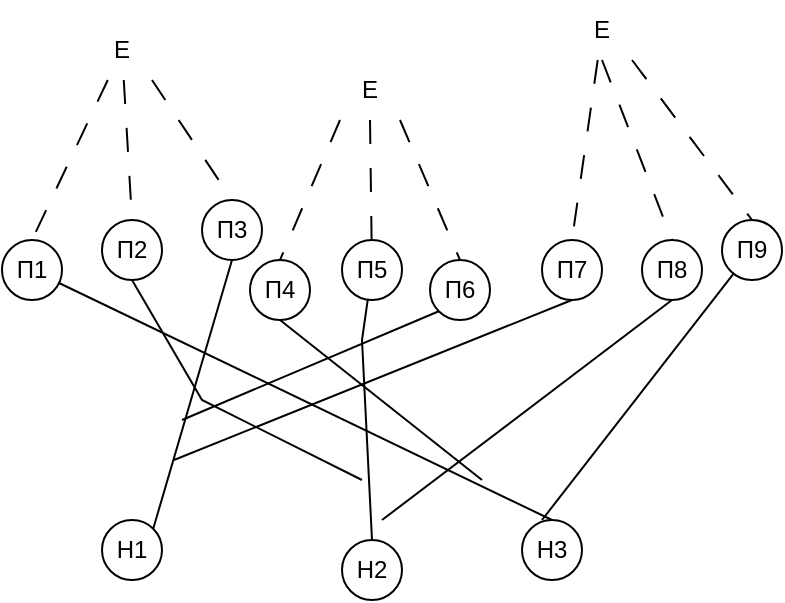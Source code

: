 <mxfile version="22.0.8" type="device">
  <diagram name="Сторінка-1" id="7-zkndZKmsgm1rT5ontS">
    <mxGraphModel dx="743" dy="425" grid="1" gridSize="10" guides="1" tooltips="1" connect="1" arrows="1" fold="1" page="1" pageScale="1" pageWidth="827" pageHeight="1169" math="0" shadow="0">
      <root>
        <mxCell id="0" />
        <mxCell id="1" parent="0" />
        <mxCell id="Pr53PB6UrvoUQkxMurR7-13" style="rounded=0;orthogonalLoop=1;jettySize=auto;html=1;entryX=0.5;entryY=0;entryDx=0;entryDy=0;dashed=1;dashPattern=12 12;endArrow=none;endFill=0;" edge="1" parent="1" source="Pr53PB6UrvoUQkxMurR7-1" target="Pr53PB6UrvoUQkxMurR7-4">
          <mxGeometry relative="1" as="geometry" />
        </mxCell>
        <mxCell id="Pr53PB6UrvoUQkxMurR7-14" style="rounded=0;orthogonalLoop=1;jettySize=auto;html=1;entryX=0.5;entryY=0;entryDx=0;entryDy=0;endArrow=none;endFill=0;dashed=1;dashPattern=12 12;" edge="1" parent="1" source="Pr53PB6UrvoUQkxMurR7-1" target="Pr53PB6UrvoUQkxMurR7-5">
          <mxGeometry relative="1" as="geometry" />
        </mxCell>
        <mxCell id="Pr53PB6UrvoUQkxMurR7-1" value="Е" style="text;html=1;strokeColor=none;fillColor=none;align=center;verticalAlign=middle;whiteSpace=wrap;rounded=0;dashed=1;" vertex="1" parent="1">
          <mxGeometry x="260" y="170" width="60" height="30" as="geometry" />
        </mxCell>
        <mxCell id="Pr53PB6UrvoUQkxMurR7-2" value="Е" style="text;html=1;strokeColor=none;fillColor=none;align=center;verticalAlign=middle;whiteSpace=wrap;rounded=0;" vertex="1" parent="1">
          <mxGeometry x="384" y="190" width="60" height="30" as="geometry" />
        </mxCell>
        <mxCell id="Pr53PB6UrvoUQkxMurR7-3" value="Е" style="text;html=1;strokeColor=none;fillColor=none;align=center;verticalAlign=middle;whiteSpace=wrap;rounded=0;" vertex="1" parent="1">
          <mxGeometry x="500" y="160" width="60" height="30" as="geometry" />
        </mxCell>
        <mxCell id="Pr53PB6UrvoUQkxMurR7-28" style="rounded=0;orthogonalLoop=1;jettySize=auto;html=1;endArrow=none;endFill=0;exitX=0.5;exitY=1;exitDx=0;exitDy=0;entryX=1;entryY=0;entryDx=0;entryDy=0;" edge="1" parent="1" source="Pr53PB6UrvoUQkxMurR7-6" target="Pr53PB6UrvoUQkxMurR7-23">
          <mxGeometry relative="1" as="geometry">
            <mxPoint x="310" y="380" as="targetPoint" />
          </mxGeometry>
        </mxCell>
        <mxCell id="Pr53PB6UrvoUQkxMurR7-38" style="rounded=0;orthogonalLoop=1;jettySize=auto;html=1;entryX=0.5;entryY=0;entryDx=0;entryDy=0;endArrow=none;endFill=0;" edge="1" parent="1" source="Pr53PB6UrvoUQkxMurR7-4" target="Pr53PB6UrvoUQkxMurR7-27">
          <mxGeometry relative="1" as="geometry" />
        </mxCell>
        <mxCell id="Pr53PB6UrvoUQkxMurR7-4" value="П1" style="ellipse;whiteSpace=wrap;html=1;aspect=fixed;" vertex="1" parent="1">
          <mxGeometry x="230" y="280" width="30" height="30" as="geometry" />
        </mxCell>
        <mxCell id="Pr53PB6UrvoUQkxMurR7-36" style="rounded=0;orthogonalLoop=1;jettySize=auto;html=1;endArrow=none;endFill=0;" edge="1" parent="1">
          <mxGeometry relative="1" as="geometry">
            <mxPoint x="410" y="400" as="targetPoint" />
            <mxPoint x="295" y="300" as="sourcePoint" />
            <Array as="points">
              <mxPoint x="330" y="360" />
            </Array>
          </mxGeometry>
        </mxCell>
        <mxCell id="Pr53PB6UrvoUQkxMurR7-5" value="П2" style="ellipse;whiteSpace=wrap;html=1;aspect=fixed;" vertex="1" parent="1">
          <mxGeometry x="280" y="270" width="30" height="30" as="geometry" />
        </mxCell>
        <mxCell id="Pr53PB6UrvoUQkxMurR7-6" value="П3" style="ellipse;whiteSpace=wrap;html=1;aspect=fixed;" vertex="1" parent="1">
          <mxGeometry x="330" y="260" width="30" height="30" as="geometry" />
        </mxCell>
        <mxCell id="Pr53PB6UrvoUQkxMurR7-39" style="rounded=0;orthogonalLoop=1;jettySize=auto;html=1;exitX=0.5;exitY=1;exitDx=0;exitDy=0;endArrow=none;endFill=0;" edge="1" parent="1" source="Pr53PB6UrvoUQkxMurR7-7">
          <mxGeometry relative="1" as="geometry">
            <mxPoint x="470" y="400" as="targetPoint" />
          </mxGeometry>
        </mxCell>
        <mxCell id="Pr53PB6UrvoUQkxMurR7-7" value="П4" style="ellipse;whiteSpace=wrap;html=1;aspect=fixed;" vertex="1" parent="1">
          <mxGeometry x="354" y="290" width="30" height="30" as="geometry" />
        </mxCell>
        <mxCell id="Pr53PB6UrvoUQkxMurR7-34" style="rounded=0;orthogonalLoop=1;jettySize=auto;html=1;endArrow=none;endFill=0;entryX=0.5;entryY=0;entryDx=0;entryDy=0;" edge="1" parent="1" source="Pr53PB6UrvoUQkxMurR7-8" target="Pr53PB6UrvoUQkxMurR7-26">
          <mxGeometry relative="1" as="geometry">
            <mxPoint x="390" y="340" as="targetPoint" />
            <Array as="points">
              <mxPoint x="410" y="330" />
            </Array>
          </mxGeometry>
        </mxCell>
        <mxCell id="Pr53PB6UrvoUQkxMurR7-8" value="П5" style="ellipse;whiteSpace=wrap;html=1;aspect=fixed;" vertex="1" parent="1">
          <mxGeometry x="400" y="280" width="30" height="30" as="geometry" />
        </mxCell>
        <mxCell id="Pr53PB6UrvoUQkxMurR7-9" value="П6" style="ellipse;whiteSpace=wrap;html=1;aspect=fixed;" vertex="1" parent="1">
          <mxGeometry x="444" y="290" width="30" height="30" as="geometry" />
        </mxCell>
        <mxCell id="Pr53PB6UrvoUQkxMurR7-10" value="П7" style="ellipse;whiteSpace=wrap;html=1;aspect=fixed;" vertex="1" parent="1">
          <mxGeometry x="500" y="280" width="30" height="30" as="geometry" />
        </mxCell>
        <mxCell id="Pr53PB6UrvoUQkxMurR7-41" style="rounded=0;orthogonalLoop=1;jettySize=auto;html=1;exitX=0.5;exitY=1;exitDx=0;exitDy=0;endArrow=none;endFill=0;" edge="1" parent="1" source="Pr53PB6UrvoUQkxMurR7-11">
          <mxGeometry relative="1" as="geometry">
            <mxPoint x="420" y="420" as="targetPoint" />
          </mxGeometry>
        </mxCell>
        <mxCell id="Pr53PB6UrvoUQkxMurR7-11" value="П8" style="ellipse;whiteSpace=wrap;html=1;aspect=fixed;" vertex="1" parent="1">
          <mxGeometry x="550" y="280" width="30" height="30" as="geometry" />
        </mxCell>
        <mxCell id="Pr53PB6UrvoUQkxMurR7-40" style="rounded=0;orthogonalLoop=1;jettySize=auto;html=1;endArrow=none;endFill=0;" edge="1" parent="1" source="Pr53PB6UrvoUQkxMurR7-12">
          <mxGeometry relative="1" as="geometry">
            <mxPoint x="500" y="420" as="targetPoint" />
          </mxGeometry>
        </mxCell>
        <mxCell id="Pr53PB6UrvoUQkxMurR7-12" value="П9" style="ellipse;whiteSpace=wrap;html=1;aspect=fixed;" vertex="1" parent="1">
          <mxGeometry x="590" y="270" width="30" height="30" as="geometry" />
        </mxCell>
        <mxCell id="Pr53PB6UrvoUQkxMurR7-16" style="rounded=0;orthogonalLoop=1;jettySize=auto;html=1;entryX=0.5;entryY=0;entryDx=0;entryDy=0;endArrow=none;endFill=0;dashed=1;dashPattern=12 12;exitX=0.75;exitY=1;exitDx=0;exitDy=0;" edge="1" parent="1" source="Pr53PB6UrvoUQkxMurR7-1" target="Pr53PB6UrvoUQkxMurR7-6">
          <mxGeometry relative="1" as="geometry">
            <mxPoint x="299" y="210" as="sourcePoint" />
            <mxPoint x="295" y="300" as="targetPoint" />
          </mxGeometry>
        </mxCell>
        <mxCell id="Pr53PB6UrvoUQkxMurR7-17" style="rounded=0;orthogonalLoop=1;jettySize=auto;html=1;entryX=0.5;entryY=0;entryDx=0;entryDy=0;endArrow=none;endFill=0;dashed=1;dashPattern=12 12;exitX=0.25;exitY=1;exitDx=0;exitDy=0;" edge="1" parent="1" source="Pr53PB6UrvoUQkxMurR7-2" target="Pr53PB6UrvoUQkxMurR7-7">
          <mxGeometry relative="1" as="geometry">
            <mxPoint x="315" y="210" as="sourcePoint" />
            <mxPoint x="335" y="300" as="targetPoint" />
          </mxGeometry>
        </mxCell>
        <mxCell id="Pr53PB6UrvoUQkxMurR7-18" style="rounded=0;orthogonalLoop=1;jettySize=auto;html=1;endArrow=none;endFill=0;dashed=1;dashPattern=12 12;exitX=0.5;exitY=1;exitDx=0;exitDy=0;" edge="1" parent="1" source="Pr53PB6UrvoUQkxMurR7-2" target="Pr53PB6UrvoUQkxMurR7-8">
          <mxGeometry relative="1" as="geometry">
            <mxPoint x="409" y="230" as="sourcePoint" />
            <mxPoint x="395" y="300" as="targetPoint" />
          </mxGeometry>
        </mxCell>
        <mxCell id="Pr53PB6UrvoUQkxMurR7-19" style="rounded=0;orthogonalLoop=1;jettySize=auto;html=1;endArrow=none;endFill=0;dashed=1;dashPattern=12 12;exitX=0.75;exitY=1;exitDx=0;exitDy=0;entryX=0.5;entryY=0;entryDx=0;entryDy=0;" edge="1" parent="1" source="Pr53PB6UrvoUQkxMurR7-2" target="Pr53PB6UrvoUQkxMurR7-9">
          <mxGeometry relative="1" as="geometry">
            <mxPoint x="424" y="230" as="sourcePoint" />
            <mxPoint x="436" y="300" as="targetPoint" />
          </mxGeometry>
        </mxCell>
        <mxCell id="Pr53PB6UrvoUQkxMurR7-20" style="rounded=0;orthogonalLoop=1;jettySize=auto;html=1;endArrow=none;endFill=0;dashed=1;dashPattern=12 12;entryX=0.5;entryY=0;entryDx=0;entryDy=0;" edge="1" parent="1" source="Pr53PB6UrvoUQkxMurR7-3" target="Pr53PB6UrvoUQkxMurR7-10">
          <mxGeometry relative="1" as="geometry">
            <mxPoint x="434" y="240" as="sourcePoint" />
            <mxPoint x="446" y="310" as="targetPoint" />
          </mxGeometry>
        </mxCell>
        <mxCell id="Pr53PB6UrvoUQkxMurR7-21" style="rounded=0;orthogonalLoop=1;jettySize=auto;html=1;endArrow=none;endFill=0;dashed=1;dashPattern=12 12;entryX=0.5;entryY=0;entryDx=0;entryDy=0;exitX=0.5;exitY=1;exitDx=0;exitDy=0;" edge="1" parent="1" source="Pr53PB6UrvoUQkxMurR7-3" target="Pr53PB6UrvoUQkxMurR7-11">
          <mxGeometry relative="1" as="geometry">
            <mxPoint x="530" y="200" as="sourcePoint" />
            <mxPoint x="535" y="300" as="targetPoint" />
          </mxGeometry>
        </mxCell>
        <mxCell id="Pr53PB6UrvoUQkxMurR7-22" style="rounded=0;orthogonalLoop=1;jettySize=auto;html=1;endArrow=none;endFill=0;dashed=1;dashPattern=12 12;entryX=0.5;entryY=0;entryDx=0;entryDy=0;exitX=0.75;exitY=1;exitDx=0;exitDy=0;" edge="1" parent="1" source="Pr53PB6UrvoUQkxMurR7-3" target="Pr53PB6UrvoUQkxMurR7-12">
          <mxGeometry relative="1" as="geometry">
            <mxPoint x="540" y="200" as="sourcePoint" />
            <mxPoint x="575" y="290" as="targetPoint" />
          </mxGeometry>
        </mxCell>
        <mxCell id="Pr53PB6UrvoUQkxMurR7-23" value="Н1" style="ellipse;whiteSpace=wrap;html=1;aspect=fixed;" vertex="1" parent="1">
          <mxGeometry x="280" y="420" width="30" height="30" as="geometry" />
        </mxCell>
        <mxCell id="Pr53PB6UrvoUQkxMurR7-26" value="Н2" style="ellipse;whiteSpace=wrap;html=1;aspect=fixed;" vertex="1" parent="1">
          <mxGeometry x="400" y="430" width="30" height="30" as="geometry" />
        </mxCell>
        <mxCell id="Pr53PB6UrvoUQkxMurR7-27" value="Н3" style="ellipse;whiteSpace=wrap;html=1;aspect=fixed;" vertex="1" parent="1">
          <mxGeometry x="490" y="420" width="30" height="30" as="geometry" />
        </mxCell>
        <mxCell id="Pr53PB6UrvoUQkxMurR7-35" style="rounded=0;orthogonalLoop=1;jettySize=auto;html=1;endArrow=none;endFill=0;exitX=0;exitY=1;exitDx=0;exitDy=0;" edge="1" parent="1" source="Pr53PB6UrvoUQkxMurR7-9">
          <mxGeometry relative="1" as="geometry">
            <mxPoint x="320" y="370" as="targetPoint" />
            <mxPoint x="416" y="317" as="sourcePoint" />
          </mxGeometry>
        </mxCell>
        <mxCell id="Pr53PB6UrvoUQkxMurR7-37" style="rounded=0;orthogonalLoop=1;jettySize=auto;html=1;endArrow=none;endFill=0;exitX=0.5;exitY=1;exitDx=0;exitDy=0;" edge="1" parent="1" source="Pr53PB6UrvoUQkxMurR7-10">
          <mxGeometry relative="1" as="geometry">
            <mxPoint x="355" y="300" as="sourcePoint" />
            <mxPoint x="316" y="390" as="targetPoint" />
          </mxGeometry>
        </mxCell>
      </root>
    </mxGraphModel>
  </diagram>
</mxfile>
